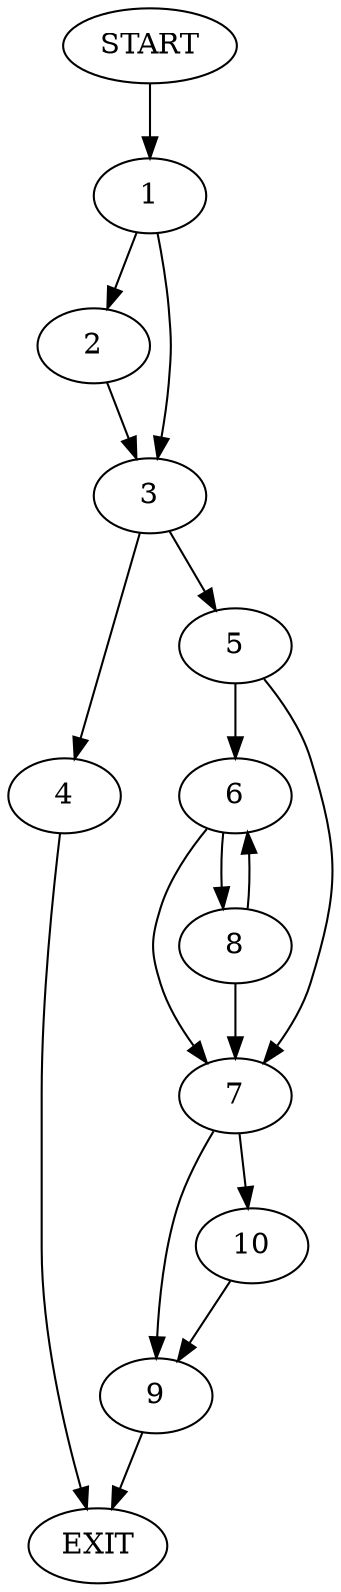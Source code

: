 digraph {
0 [label="START"]
11 [label="EXIT"]
0 -> 1
1 -> 2
1 -> 3
3 -> 4
3 -> 5
2 -> 3
5 -> 6
5 -> 7
4 -> 11
6 -> 8
6 -> 7
7 -> 9
7 -> 10
8 -> 6
8 -> 7
9 -> 11
10 -> 9
}
